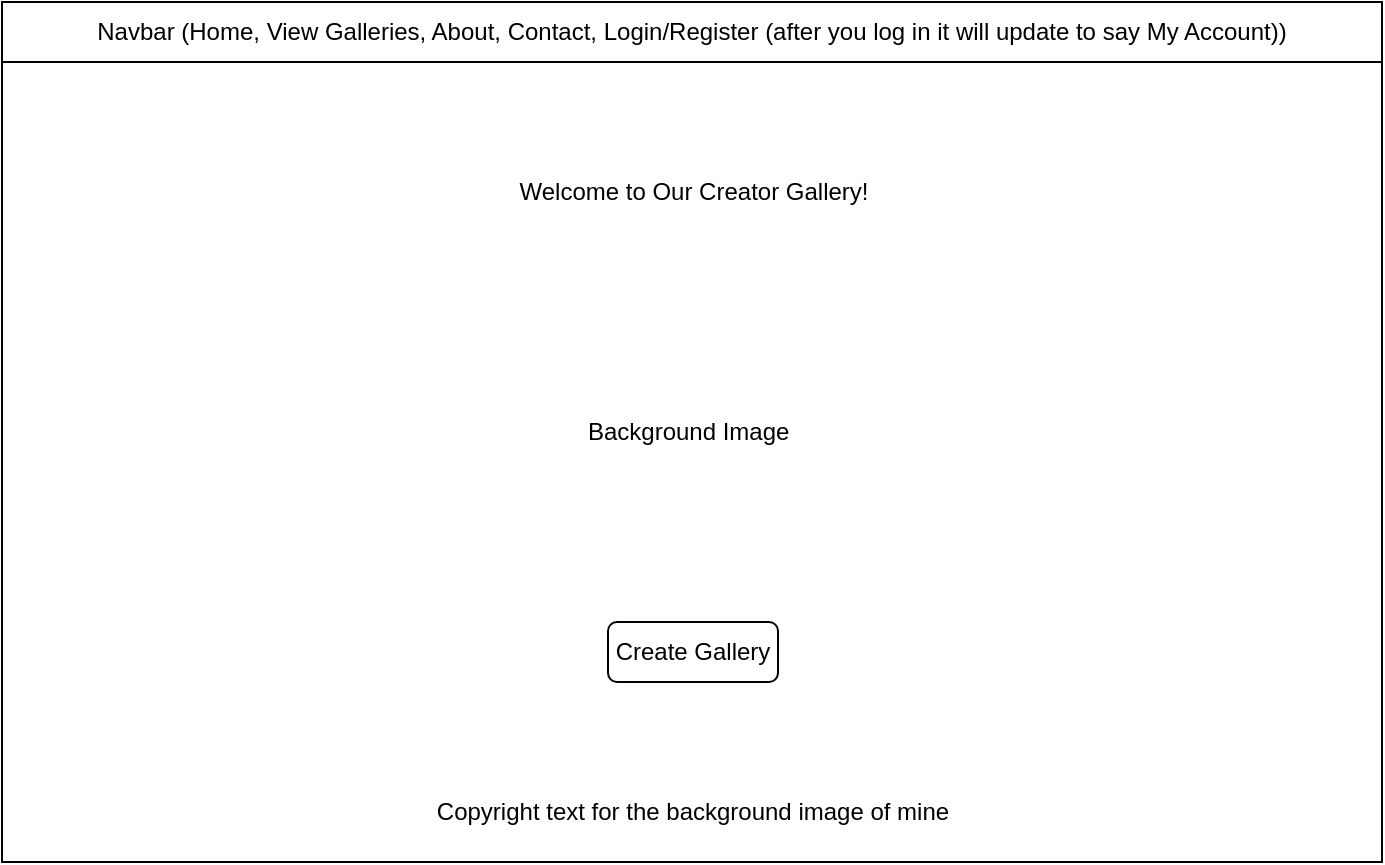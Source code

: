 <mxfile version="27.0.9">
  <diagram name="Page-1" id="6oNKckcs_LfKx75o0hvV">
    <mxGraphModel dx="1426" dy="841" grid="1" gridSize="10" guides="1" tooltips="1" connect="1" arrows="1" fold="1" page="1" pageScale="1" pageWidth="850" pageHeight="1100" math="0" shadow="0">
      <root>
        <mxCell id="0" />
        <mxCell id="1" parent="0" />
        <mxCell id="i_2me9WWOOrB4e6M6qqH-1" value="Background Image&amp;nbsp;" style="rounded=0;whiteSpace=wrap;html=1;" vertex="1" parent="1">
          <mxGeometry x="80" y="40" width="690" height="430" as="geometry" />
        </mxCell>
        <mxCell id="i_2me9WWOOrB4e6M6qqH-2" value="Navbar (Home, View Galleries, About, Contact, Login/Register (after you log in it will update to say My Account))" style="rounded=0;whiteSpace=wrap;html=1;" vertex="1" parent="1">
          <mxGeometry x="80" y="40" width="690" height="30" as="geometry" />
        </mxCell>
        <mxCell id="i_2me9WWOOrB4e6M6qqH-3" value="Copyright text for the background image of mine" style="text;html=1;align=center;verticalAlign=middle;whiteSpace=wrap;rounded=0;" vertex="1" parent="1">
          <mxGeometry x="293" y="430" width="265" height="30" as="geometry" />
        </mxCell>
        <mxCell id="i_2me9WWOOrB4e6M6qqH-4" value="Welcome to Our Creator Gallery!" style="text;html=1;align=center;verticalAlign=middle;whiteSpace=wrap;rounded=0;" vertex="1" parent="1">
          <mxGeometry x="330.5" y="90" width="190" height="90" as="geometry" />
        </mxCell>
        <mxCell id="i_2me9WWOOrB4e6M6qqH-6" value="Create Gallery" style="rounded=1;whiteSpace=wrap;html=1;" vertex="1" parent="1">
          <mxGeometry x="383" y="350" width="85" height="30" as="geometry" />
        </mxCell>
      </root>
    </mxGraphModel>
  </diagram>
</mxfile>
